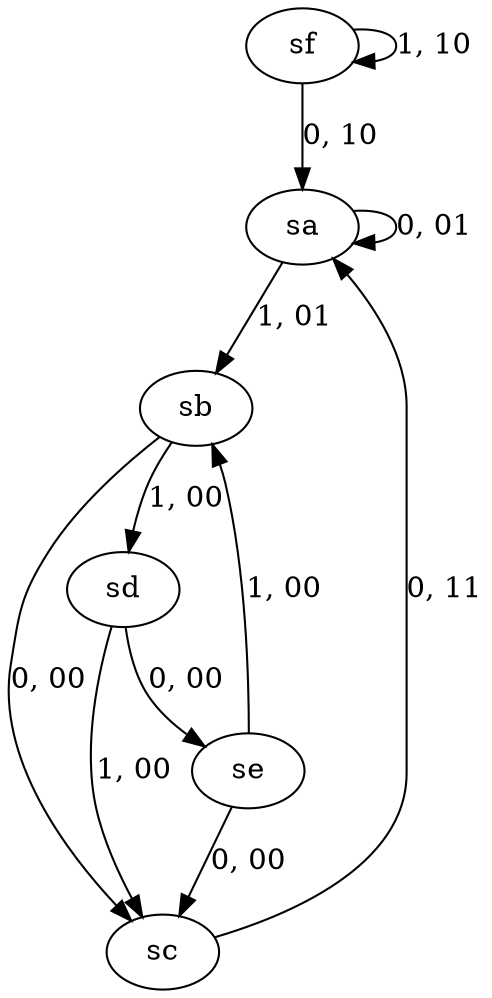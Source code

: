 digraph fsm {
    // Define states
    sa [label="sa"];
    sf [label="sf"];
    sc [label="sc"];
    sb [label="sb"];
    sd [label="sd"];
    se [label="se"];

    // Define transitions
    sa -> sa [label="0, 01"];
    sa -> sb [label="1, 01"];
    sf -> sa [label="0, 10"];
    sf -> sf [label = "1, 10"];
    sb -> sc [label="0, 00"];
    sb -> sd [label="1, 00"];
    sc -> sa [label="0, 11"];
    sd -> se [label="0, 00"];
    sd -> sc [label="1, 00"];
    se -> sc [label="0, 00"];
    se -> sb [label="1, 00"];
}